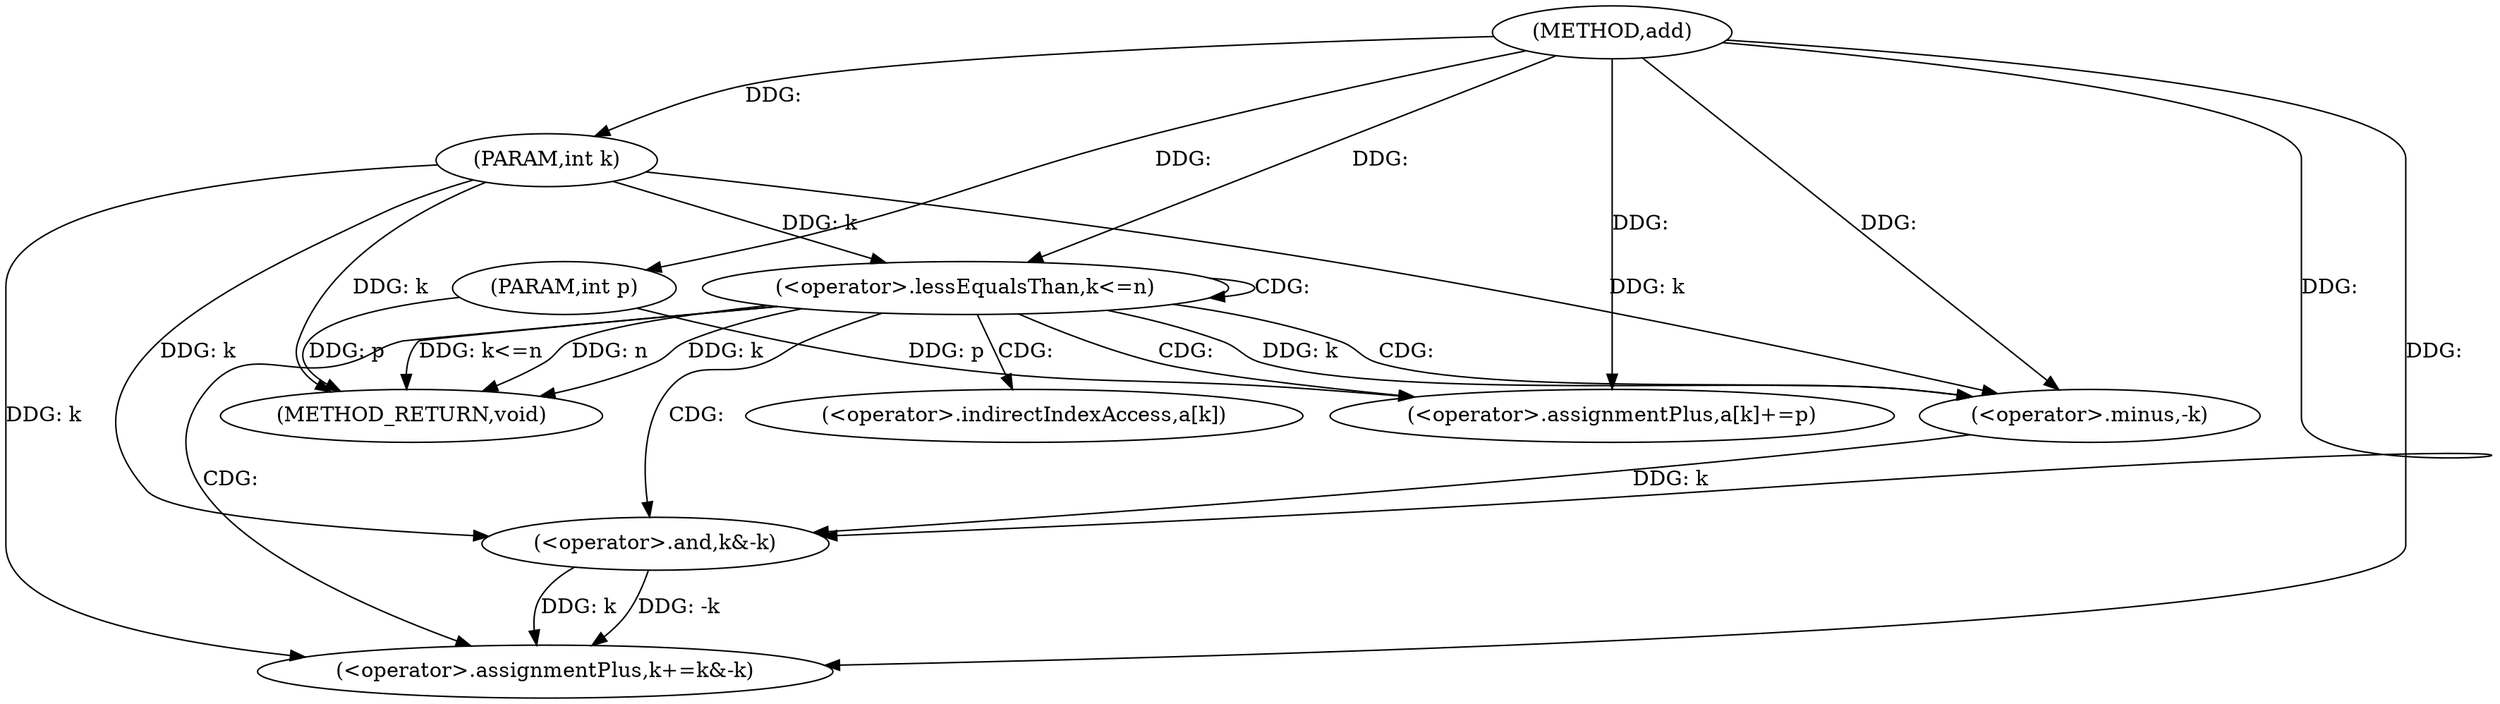 digraph "add" {  
"1000522" [label = "(METHOD,add)" ]
"1000542" [label = "(METHOD_RETURN,void)" ]
"1000523" [label = "(PARAM,int k)" ]
"1000524" [label = "(PARAM,int p)" ]
"1000527" [label = "(<operator>.lessEqualsThan,k<=n)" ]
"1000531" [label = "(<operator>.assignmentPlus,a[k]+=p)" ]
"1000536" [label = "(<operator>.assignmentPlus,k+=k&-k)" ]
"1000538" [label = "(<operator>.and,k&-k)" ]
"1000540" [label = "(<operator>.minus,-k)" ]
"1000532" [label = "(<operator>.indirectIndexAccess,a[k])" ]
  "1000523" -> "1000542"  [ label = "DDG: k"] 
  "1000524" -> "1000542"  [ label = "DDG: p"] 
  "1000527" -> "1000542"  [ label = "DDG: k"] 
  "1000527" -> "1000542"  [ label = "DDG: k<=n"] 
  "1000527" -> "1000542"  [ label = "DDG: n"] 
  "1000522" -> "1000523"  [ label = "DDG: "] 
  "1000522" -> "1000524"  [ label = "DDG: "] 
  "1000523" -> "1000527"  [ label = "DDG: k"] 
  "1000522" -> "1000527"  [ label = "DDG: "] 
  "1000524" -> "1000531"  [ label = "DDG: p"] 
  "1000522" -> "1000531"  [ label = "DDG: "] 
  "1000538" -> "1000536"  [ label = "DDG: -k"] 
  "1000538" -> "1000536"  [ label = "DDG: k"] 
  "1000523" -> "1000536"  [ label = "DDG: k"] 
  "1000522" -> "1000536"  [ label = "DDG: "] 
  "1000540" -> "1000538"  [ label = "DDG: k"] 
  "1000523" -> "1000538"  [ label = "DDG: k"] 
  "1000522" -> "1000538"  [ label = "DDG: "] 
  "1000527" -> "1000540"  [ label = "DDG: k"] 
  "1000523" -> "1000540"  [ label = "DDG: k"] 
  "1000522" -> "1000540"  [ label = "DDG: "] 
  "1000527" -> "1000532"  [ label = "CDG: "] 
  "1000527" -> "1000540"  [ label = "CDG: "] 
  "1000527" -> "1000536"  [ label = "CDG: "] 
  "1000527" -> "1000531"  [ label = "CDG: "] 
  "1000527" -> "1000538"  [ label = "CDG: "] 
  "1000527" -> "1000527"  [ label = "CDG: "] 
}
